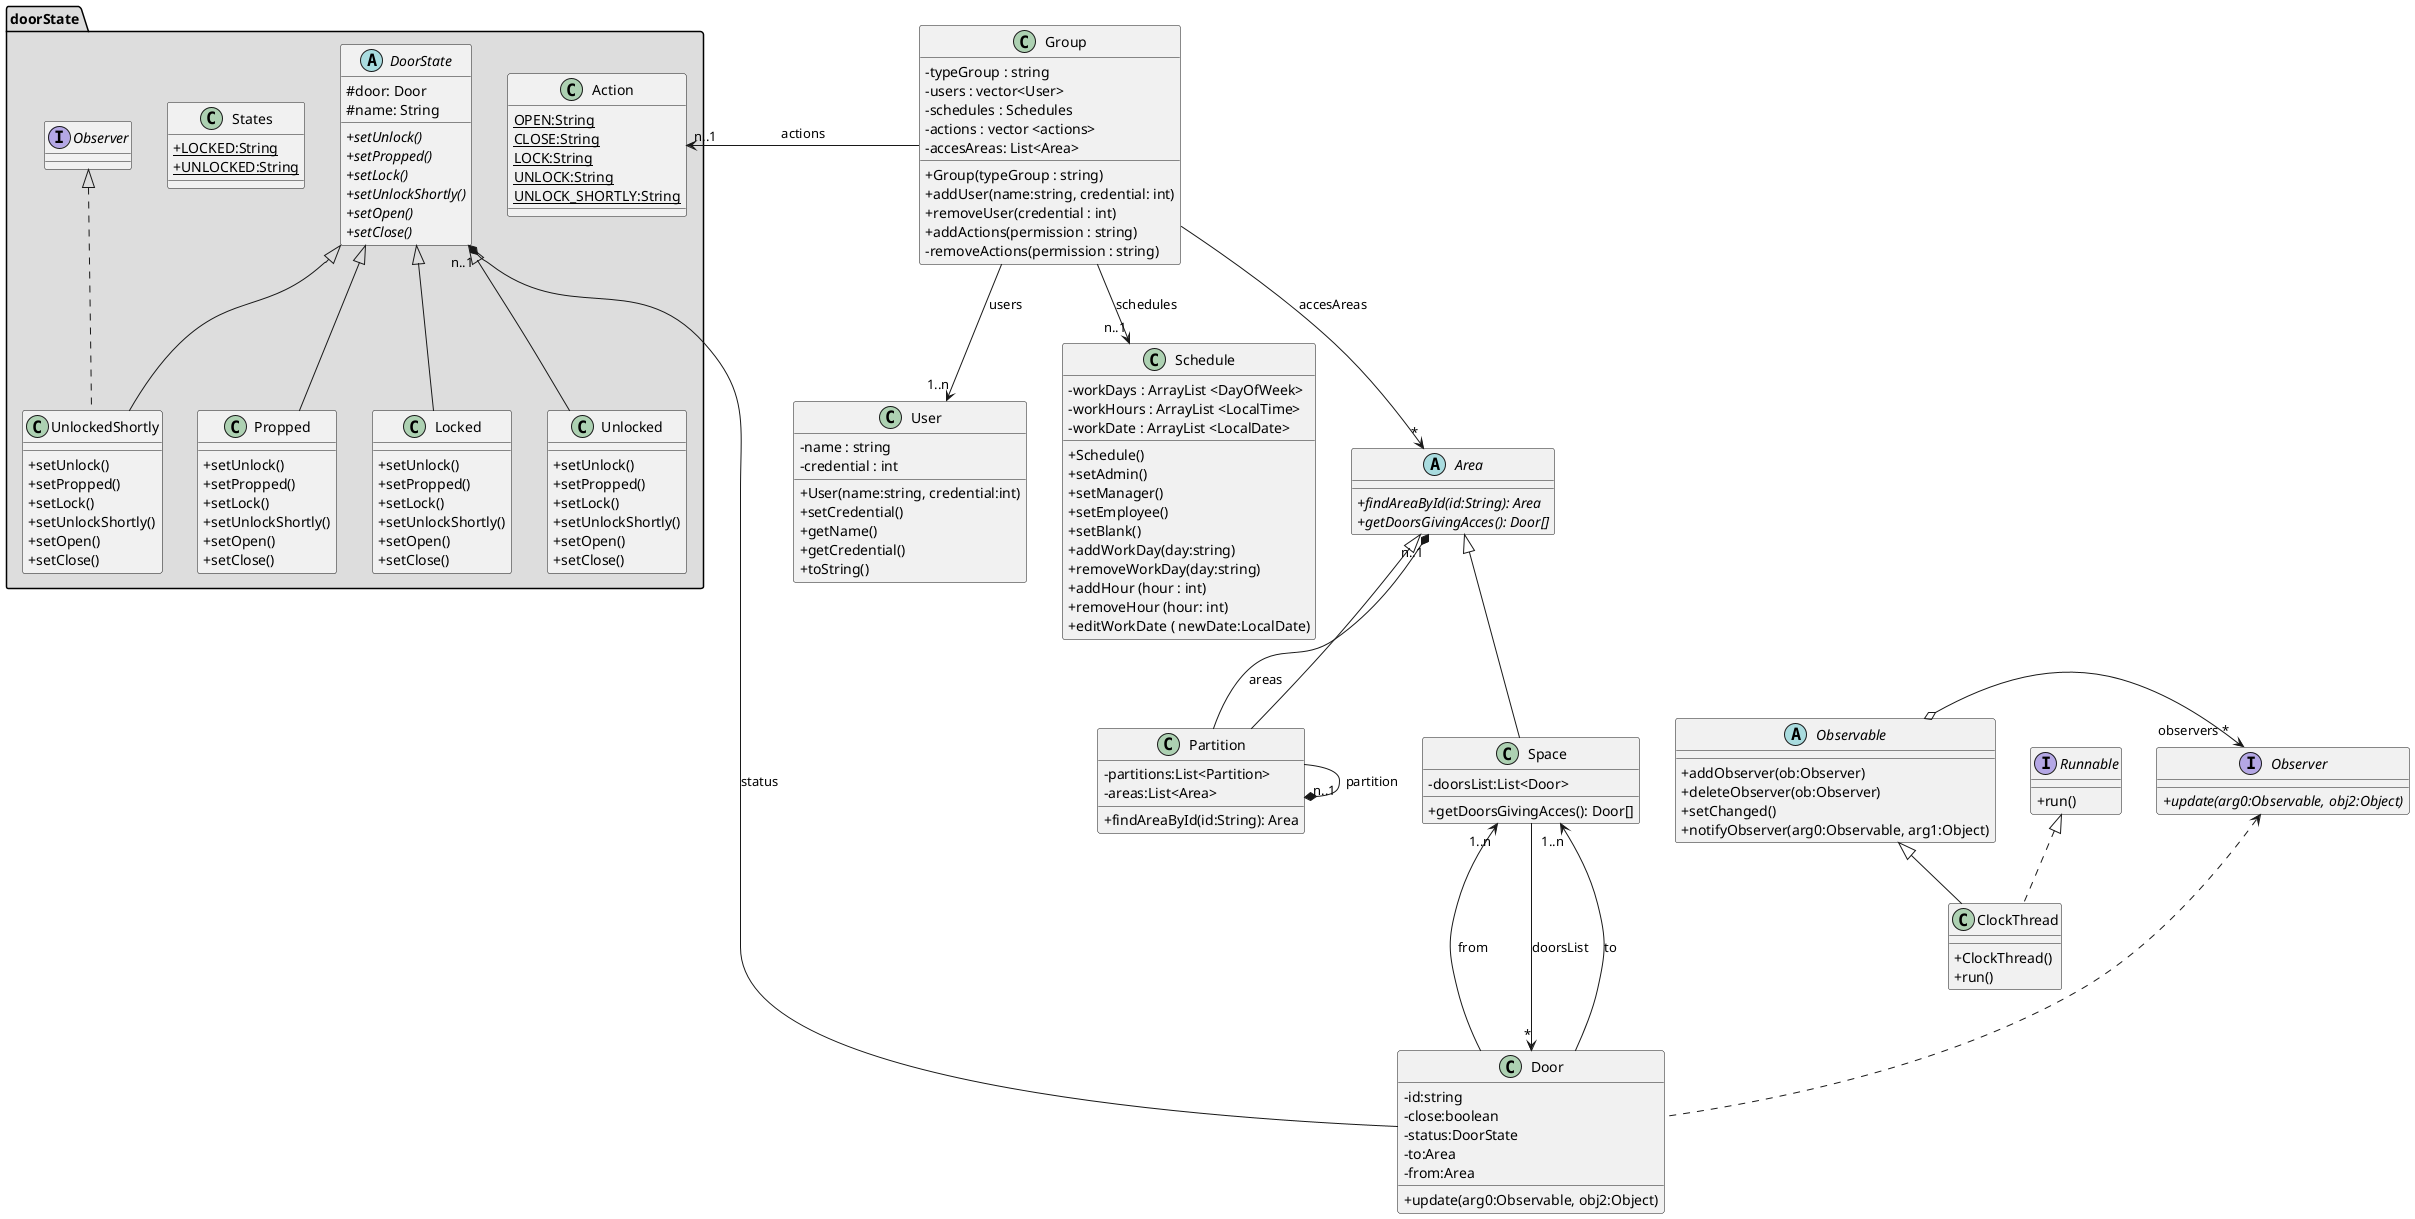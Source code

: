 @startuml
skinparam classAttributeIconSize 0
' this is to use the standard notation for public, protected, private

class User {
- name : string
- credential : int
+ User(name:string, credential:int)
+ setCredential()
+ getName()
+ getCredential()
+ toString()
}



class Group{
    - typeGroup : string
    - users : vector<User>
    - schedules : Schedules
    - actions : vector <actions>
    - accesAreas: List<Area>


   + Group(typeGroup : string)
   + addUser(name:string, credential: int)
   + removeUser(credential : int)
   + addActions(permission : string)
   - removeActions(permission : string)

}


class Schedule{
    - workDays : ArrayList <DayOfWeek>
    - workHours : ArrayList <LocalTime>
    - workDate : ArrayList <LocalDate>

    + Schedule()
    + setAdmin()
    + setManager()
    + setEmployee()
    + setBlank()
    + addWorkDay(day:string)
    + removeWorkDay(day:string)
    + addHour (hour : int)
    + removeHour (hour: int)
    + editWorkDate ( newDate:LocalDate)

}


class Door{
    -id:string
    -close:boolean
    -status:DoorState
    -to:Area
    -from:Area

    +update(arg0:Observable, obj2:Object)
}

namespace doorState #DDDDDD{
    class States{
       +{static}LOCKED:String
       +{static}UNLOCKED:String
    }

    class Action{
        {static}OPEN:String
        {static}CLOSE:String
        {static}LOCK:String
        {static}UNLOCK:String
        {static}UNLOCK_SHORTLY:String
    }

    abstract DoorState{
        #door: Door
        #name: String
        {abstract}+setUnlock()
        {abstract}+setPropped()
        {abstract}+setLock()
        {abstract}+setUnlockShortly()
        {abstract}+setOpen()
        {abstract}+setClose()

    }

    class Unlocked extends DoorState{
        +setUnlock()
        +setPropped()
        +setLock()
        +setUnlockShortly()
        +setOpen()
        +setClose()

    }

    class UnlockedShortly extends DoorState implements Observer{
        +setUnlock()
        +setPropped()
        +setLock()
        +setUnlockShortly()
        +setOpen()
        +setClose()
    }

    class Propped extends DoorState{
        +setUnlock()
        +setPropped()
        +setLock()
        +setUnlockShortly()
        +setOpen()
        +setClose()
    }

    class Locked extends DoorState{
        +setUnlock()
        +setPropped()
        +setLock()
        +setUnlockShortly()
        +setOpen()
        +setClose()
    }
}


abstract Area{
    {abstract}+findAreaById(id:String): Area
    {abstract}+getDoorsGivingAcces(): Door[]
}

class Partition extends Area{
    -partitions:List<Partition>
    -areas:List<Area>

    +findAreaById(id:String): Area
}

 class Space Extends Area{
    -doorsList:List<Door>

    +getDoorsGivingAcces(): Door[]
}


abstract Observable{
    +addObserver(ob:Observer)
    +deleteObserver(ob:Observer)
    +setChanged()
    +notifyObserver(arg0:Observable, arg1:Object)
}

interface Observer{
    {abstract}+update(arg0:Observable, obj2:Object)
}


class ClockThread extends Observable implements Runnable{

    +ClockThread()
    +run()

}
interface Runnable{
    +run()
}



Group -left-> "n..1" Action : actions
Group -down-> "n..1" Schedule : schedules
Group -down-> "1..n"  User: users


Door --up->"1..n" Space: to
Door --up->"1..n" Space: from
Door -right-*"n..1" DoorState : status

Partition --right*"n..1" Partition : partition
Partition --down*"n..1" Area: areas

Space --down->"*" Door:doorsList

Group -->"*" Area: accesAreas

Observable o-right-> "observers *" Observer

Door ..Up.> Observer
@enduml